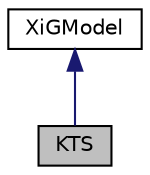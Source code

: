 digraph "KTS"
{
  bgcolor="transparent";
  edge [fontname="Helvetica",fontsize="10",labelfontname="Helvetica",labelfontsize="10"];
  node [fontname="Helvetica",fontsize="10",shape=record];
  Node0 [label="KTS",height=0.2,width=0.4,color="black", fillcolor="grey75", style="filled", fontcolor="black"];
  Node1 -> Node0 [dir="back",color="midnightblue",fontsize="10",style="solid",fontname="Helvetica"];
  Node1 [label="XiGModel",height=0.2,width=0.4,color="black",URL="$a32961.html",tooltip="Base-class for all Xi generation models used by the b-Xi combustion model. See Technical Report SH/RE..."];
}
